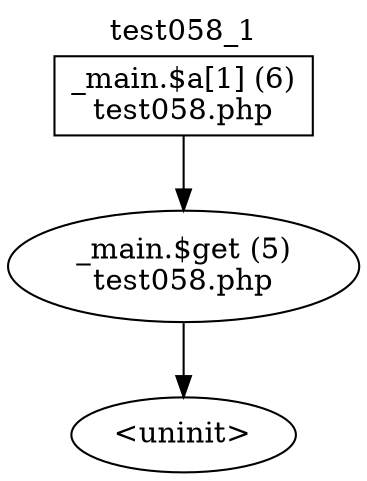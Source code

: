 digraph cfg {
  label="test058_1";
  labelloc=t;
  n1 [shape=box, label="_main.$a[1] (6)\ntest058.php"];
  n2 [shape=ellipse, label="_main.$get (5)\ntest058.php"];
  n3 [shape=ellipse, label="<uninit>"];
  n1 -> n2;
  n2 -> n3;
}
